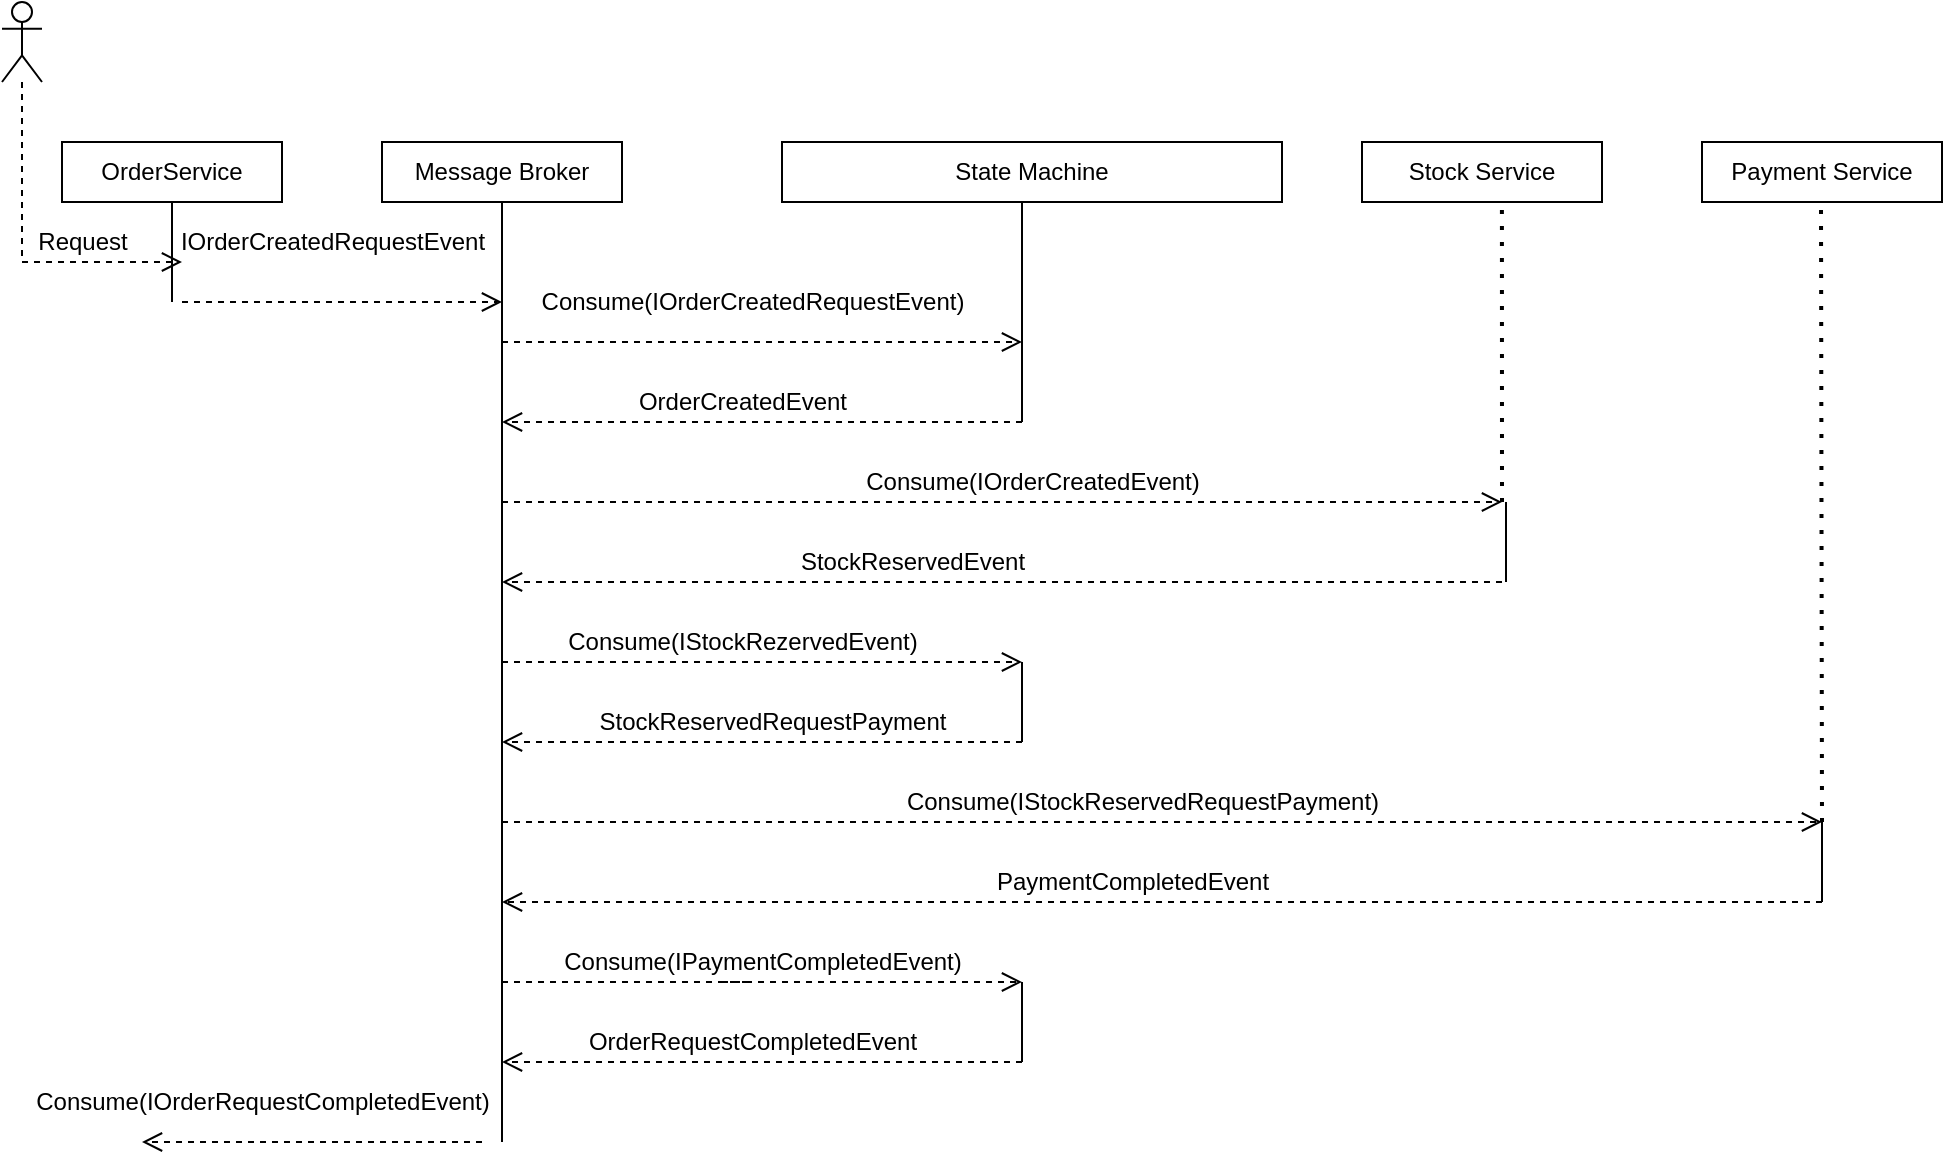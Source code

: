 <mxfile version="15.7.3" type="device"><diagram id="KO10QrXM8YNIYulE_ItY" name="Page-1"><mxGraphModel dx="1422" dy="1901" grid="1" gridSize="10" guides="1" tooltips="1" connect="1" arrows="1" fold="1" page="1" pageScale="1" pageWidth="827" pageHeight="1169" math="0" shadow="0"><root><mxCell id="0"/><mxCell id="1" parent="0"/><mxCell id="MaNSYaygc_abPKtl1fSf-1" value="OrderService" style="rounded=0;whiteSpace=wrap;html=1;" parent="1" vertex="1"><mxGeometry x="40" y="60" width="110" height="30" as="geometry"/></mxCell><mxCell id="MaNSYaygc_abPKtl1fSf-2" value="Message Broker" style="rounded=0;whiteSpace=wrap;html=1;" parent="1" vertex="1"><mxGeometry x="200" y="60" width="120" height="30" as="geometry"/></mxCell><mxCell id="MaNSYaygc_abPKtl1fSf-3" value="State Machine" style="rounded=0;whiteSpace=wrap;html=1;" parent="1" vertex="1"><mxGeometry x="400" y="60" width="250" height="30" as="geometry"/></mxCell><mxCell id="MaNSYaygc_abPKtl1fSf-4" value="Stock Service" style="rounded=0;whiteSpace=wrap;html=1;" parent="1" vertex="1"><mxGeometry x="690" y="60" width="120" height="30" as="geometry"/></mxCell><mxCell id="MaNSYaygc_abPKtl1fSf-6" value="" style="endArrow=none;html=1;rounded=0;entryX=0.5;entryY=1;entryDx=0;entryDy=0;" parent="1" target="MaNSYaygc_abPKtl1fSf-1" edge="1"><mxGeometry width="50" height="50" relative="1" as="geometry"><mxPoint x="95" y="140" as="sourcePoint"/><mxPoint x="440" y="260" as="targetPoint"/></mxGeometry></mxCell><mxCell id="MaNSYaygc_abPKtl1fSf-9" value="IOrderCreatedRequestEvent" style="text;html=1;align=center;verticalAlign=middle;resizable=0;points=[];autosize=1;strokeColor=none;fillColor=none;" parent="1" vertex="1"><mxGeometry x="90" y="100" width="170" height="20" as="geometry"/></mxCell><mxCell id="MaNSYaygc_abPKtl1fSf-10" value="" style="endArrow=none;html=1;rounded=0;entryX=0.5;entryY=1;entryDx=0;entryDy=0;" parent="1" target="MaNSYaygc_abPKtl1fSf-2" edge="1"><mxGeometry width="50" height="50" relative="1" as="geometry"><mxPoint x="260" y="560" as="sourcePoint"/><mxPoint x="440" y="260" as="targetPoint"/></mxGeometry></mxCell><mxCell id="MaNSYaygc_abPKtl1fSf-14" value="Request" style="text;html=1;align=center;verticalAlign=middle;resizable=0;points=[];autosize=1;strokeColor=none;fillColor=none;" parent="1" vertex="1"><mxGeometry x="20" y="100" width="60" height="20" as="geometry"/></mxCell><mxCell id="MaNSYaygc_abPKtl1fSf-16" value="Payment Service" style="rounded=0;whiteSpace=wrap;html=1;" parent="1" vertex="1"><mxGeometry x="860" y="60" width="120" height="30" as="geometry"/></mxCell><mxCell id="MaNSYaygc_abPKtl1fSf-17" value="Consume(IOrderCreatedRequestEvent)&lt;br&gt;" style="text;html=1;align=center;verticalAlign=middle;resizable=0;points=[];autosize=1;strokeColor=none;fillColor=none;" parent="1" vertex="1"><mxGeometry x="270" y="130" width="230" height="20" as="geometry"/></mxCell><mxCell id="MaNSYaygc_abPKtl1fSf-18" value="&lt;br&gt;" style="html=1;verticalAlign=bottom;endArrow=open;dashed=1;endSize=8;rounded=0;" parent="1" edge="1"><mxGeometry y="-10" relative="1" as="geometry"><mxPoint x="100" y="140" as="sourcePoint"/><mxPoint x="260" y="140" as="targetPoint"/><mxPoint as="offset"/></mxGeometry></mxCell><mxCell id="MaNSYaygc_abPKtl1fSf-19" value="&lt;br&gt;" style="html=1;verticalAlign=bottom;endArrow=open;dashed=1;endSize=8;rounded=0;" parent="1" edge="1"><mxGeometry y="-10" relative="1" as="geometry"><mxPoint x="520" y="200" as="sourcePoint"/><mxPoint x="260" y="200" as="targetPoint"/><mxPoint as="offset"/><Array as="points"><mxPoint x="419" y="200"/></Array></mxGeometry></mxCell><mxCell id="MaNSYaygc_abPKtl1fSf-20" value="&lt;br&gt;" style="html=1;verticalAlign=bottom;endArrow=open;dashed=1;endSize=8;rounded=0;" parent="1" edge="1"><mxGeometry y="-10" relative="1" as="geometry"><mxPoint x="260" y="160" as="sourcePoint"/><mxPoint x="520" y="160" as="targetPoint"/><mxPoint as="offset"/><Array as="points"><mxPoint x="370" y="160"/></Array></mxGeometry></mxCell><mxCell id="MaNSYaygc_abPKtl1fSf-21" value="" style="endArrow=none;html=1;rounded=0;" parent="1" edge="1"><mxGeometry width="50" height="50" relative="1" as="geometry"><mxPoint x="520" y="200" as="sourcePoint"/><mxPoint x="520" y="90" as="targetPoint"/></mxGeometry></mxCell><mxCell id="MaNSYaygc_abPKtl1fSf-22" value="&lt;br&gt;" style="html=1;verticalAlign=bottom;endArrow=open;dashed=1;endSize=8;rounded=0;" parent="1" edge="1"><mxGeometry y="-10" relative="1" as="geometry"><mxPoint x="260" y="240" as="sourcePoint"/><mxPoint x="760" y="240" as="targetPoint"/><mxPoint as="offset"/><Array as="points"/></mxGeometry></mxCell><mxCell id="MaNSYaygc_abPKtl1fSf-23" value="OrderCreatedEvent" style="text;html=1;align=center;verticalAlign=middle;resizable=0;points=[];autosize=1;strokeColor=none;fillColor=none;" parent="1" vertex="1"><mxGeometry x="320" y="180" width="120" height="20" as="geometry"/></mxCell><mxCell id="MaNSYaygc_abPKtl1fSf-24" value="&lt;br&gt;" style="html=1;verticalAlign=bottom;endArrow=open;dashed=1;endSize=8;rounded=0;" parent="1" edge="1"><mxGeometry y="-10" relative="1" as="geometry"><mxPoint x="760" y="280" as="sourcePoint"/><mxPoint x="260" y="280" as="targetPoint"/><mxPoint as="offset"/><Array as="points"><mxPoint x="560" y="280"/></Array></mxGeometry></mxCell><mxCell id="MaNSYaygc_abPKtl1fSf-25" value="Consume(IOrderCreatedEvent)" style="text;html=1;align=center;verticalAlign=middle;resizable=0;points=[];autosize=1;strokeColor=none;fillColor=none;" parent="1" vertex="1"><mxGeometry x="435" y="220" width="180" height="20" as="geometry"/></mxCell><mxCell id="MaNSYaygc_abPKtl1fSf-26" value="&lt;br&gt;" style="html=1;verticalAlign=bottom;endArrow=open;dashed=1;endSize=8;rounded=0;" parent="1" edge="1"><mxGeometry y="-10" relative="1" as="geometry"><mxPoint x="260" y="320" as="sourcePoint"/><mxPoint x="520" y="320" as="targetPoint"/><mxPoint as="offset"/><Array as="points"><mxPoint x="410" y="320"/></Array></mxGeometry></mxCell><mxCell id="MaNSYaygc_abPKtl1fSf-27" value="StockReservedEvent" style="text;html=1;align=center;verticalAlign=middle;resizable=0;points=[];autosize=1;strokeColor=none;fillColor=none;" parent="1" vertex="1"><mxGeometry x="400" y="260" width="130" height="20" as="geometry"/></mxCell><mxCell id="MaNSYaygc_abPKtl1fSf-28" value="" style="endArrow=none;html=1;rounded=0;" parent="1" edge="1"><mxGeometry width="50" height="50" relative="1" as="geometry"><mxPoint x="762" y="280" as="sourcePoint"/><mxPoint x="762" y="240" as="targetPoint"/></mxGeometry></mxCell><mxCell id="MaNSYaygc_abPKtl1fSf-29" value="&lt;br&gt;" style="html=1;verticalAlign=bottom;endArrow=open;dashed=1;endSize=8;rounded=0;" parent="1" edge="1"><mxGeometry y="-10" relative="1" as="geometry"><mxPoint x="520" y="360" as="sourcePoint"/><mxPoint x="260" y="360" as="targetPoint"/><mxPoint as="offset"/><Array as="points"><mxPoint x="370" y="360"/></Array></mxGeometry></mxCell><mxCell id="MaNSYaygc_abPKtl1fSf-30" value="Consume(IStockRezervedEvent)" style="text;html=1;align=center;verticalAlign=middle;resizable=0;points=[];autosize=1;strokeColor=none;fillColor=none;" parent="1" vertex="1"><mxGeometry x="285" y="300" width="190" height="20" as="geometry"/></mxCell><mxCell id="MaNSYaygc_abPKtl1fSf-31" value="" style="endArrow=none;html=1;rounded=0;" parent="1" edge="1"><mxGeometry width="50" height="50" relative="1" as="geometry"><mxPoint x="520" y="360" as="sourcePoint"/><mxPoint x="520" y="320" as="targetPoint"/></mxGeometry></mxCell><mxCell id="MaNSYaygc_abPKtl1fSf-32" value="StockReservedRequestPayment" style="text;html=1;align=center;verticalAlign=middle;resizable=0;points=[];autosize=1;strokeColor=none;fillColor=none;" parent="1" vertex="1"><mxGeometry x="300" y="340" width="190" height="20" as="geometry"/></mxCell><mxCell id="MaNSYaygc_abPKtl1fSf-33" value="&lt;br&gt;" style="html=1;verticalAlign=bottom;endArrow=open;dashed=1;endSize=8;rounded=0;" parent="1" edge="1"><mxGeometry y="-10" relative="1" as="geometry"><mxPoint x="260" y="400" as="sourcePoint"/><mxPoint x="920" y="400" as="targetPoint"/><mxPoint as="offset"/><Array as="points"><mxPoint x="870" y="400"/></Array></mxGeometry></mxCell><mxCell id="MaNSYaygc_abPKtl1fSf-34" value="" style="shape=umlLifeline;participant=umlActor;perimeter=lifelinePerimeter;whiteSpace=wrap;html=1;container=1;collapsible=0;recursiveResize=0;verticalAlign=top;spacingTop=36;outlineConnect=0;" parent="1" vertex="1"><mxGeometry x="10" y="-10" width="20" height="130" as="geometry"/></mxCell><mxCell id="MaNSYaygc_abPKtl1fSf-35" value="&lt;br&gt;" style="html=1;verticalAlign=bottom;endArrow=open;dashed=1;endSize=8;rounded=0;" parent="1" edge="1"><mxGeometry y="-10" relative="1" as="geometry"><mxPoint x="20" y="120" as="sourcePoint"/><mxPoint x="100" y="120" as="targetPoint"/><mxPoint as="offset"/></mxGeometry></mxCell><mxCell id="MaNSYaygc_abPKtl1fSf-36" value="Consume(IStockReservedRequestPayment)" style="text;html=1;align=center;verticalAlign=middle;resizable=0;points=[];autosize=1;strokeColor=none;fillColor=none;" parent="1" vertex="1"><mxGeometry x="455" y="380" width="250" height="20" as="geometry"/></mxCell><mxCell id="MaNSYaygc_abPKtl1fSf-37" value="" style="endArrow=none;html=1;rounded=0;" parent="1" edge="1"><mxGeometry width="50" height="50" relative="1" as="geometry"><mxPoint x="920" y="440" as="sourcePoint"/><mxPoint x="920" y="400" as="targetPoint"/></mxGeometry></mxCell><mxCell id="MaNSYaygc_abPKtl1fSf-38" value="&lt;br&gt;" style="html=1;verticalAlign=bottom;endArrow=open;dashed=1;endSize=8;rounded=0;" parent="1" edge="1"><mxGeometry y="-10" relative="1" as="geometry"><mxPoint x="920" y="440" as="sourcePoint"/><mxPoint x="260" y="440" as="targetPoint"/><mxPoint as="offset"/><Array as="points"/></mxGeometry></mxCell><mxCell id="MaNSYaygc_abPKtl1fSf-39" value="PaymentCompletedEvent" style="text;html=1;align=center;verticalAlign=middle;resizable=0;points=[];autosize=1;strokeColor=none;fillColor=none;" parent="1" vertex="1"><mxGeometry x="500" y="420" width="150" height="20" as="geometry"/></mxCell><mxCell id="MaNSYaygc_abPKtl1fSf-40" value="" style="endArrow=none;html=1;rounded=0;" parent="1" edge="1"><mxGeometry width="50" height="50" relative="1" as="geometry"><mxPoint x="520" y="520" as="sourcePoint"/><mxPoint x="520" y="480" as="targetPoint"/></mxGeometry></mxCell><mxCell id="MaNSYaygc_abPKtl1fSf-41" value="&lt;br&gt;" style="html=1;verticalAlign=bottom;endArrow=open;dashed=1;endSize=8;rounded=0;startArrow=none;" parent="1" edge="1"><mxGeometry y="-10" relative="1" as="geometry"><mxPoint x="370" y="480" as="sourcePoint"/><mxPoint x="520" y="480" as="targetPoint"/><mxPoint as="offset"/><Array as="points"/></mxGeometry></mxCell><mxCell id="MaNSYaygc_abPKtl1fSf-43" value="Consume(IPaymentCompletedEvent)" style="text;html=1;align=center;verticalAlign=middle;resizable=0;points=[];autosize=1;strokeColor=none;fillColor=none;" parent="1" vertex="1"><mxGeometry x="285" y="460" width="210" height="20" as="geometry"/></mxCell><mxCell id="MaNSYaygc_abPKtl1fSf-44" value="" style="html=1;verticalAlign=bottom;endArrow=none;dashed=1;endSize=8;rounded=0;" parent="1" edge="1"><mxGeometry y="-10" relative="1" as="geometry"><mxPoint x="260" y="480" as="sourcePoint"/><mxPoint x="385" y="480" as="targetPoint"/><mxPoint as="offset"/><Array as="points"/></mxGeometry></mxCell><mxCell id="MaNSYaygc_abPKtl1fSf-45" value="&lt;br&gt;" style="html=1;verticalAlign=bottom;endArrow=open;dashed=1;endSize=8;rounded=0;" parent="1" edge="1"><mxGeometry y="-10" relative="1" as="geometry"><mxPoint x="520" y="520" as="sourcePoint"/><mxPoint x="260" y="520" as="targetPoint"/><mxPoint as="offset"/><Array as="points"><mxPoint x="370" y="520"/></Array></mxGeometry></mxCell><mxCell id="MaNSYaygc_abPKtl1fSf-46" value="OrderRequestCompletedEvent" style="text;html=1;align=center;verticalAlign=middle;resizable=0;points=[];autosize=1;strokeColor=none;fillColor=none;" parent="1" vertex="1"><mxGeometry x="295" y="500" width="180" height="20" as="geometry"/></mxCell><mxCell id="MaNSYaygc_abPKtl1fSf-47" value="&lt;br&gt;" style="html=1;verticalAlign=bottom;endArrow=open;dashed=1;endSize=8;rounded=0;" parent="1" edge="1"><mxGeometry y="-10" relative="1" as="geometry"><mxPoint x="250" y="560" as="sourcePoint"/><mxPoint x="80" y="560" as="targetPoint"/><mxPoint as="offset"/></mxGeometry></mxCell><mxCell id="MaNSYaygc_abPKtl1fSf-48" value="Consume(IOrderRequestCompletedEvent)&lt;br&gt;" style="text;html=1;align=center;verticalAlign=middle;resizable=0;points=[];autosize=1;strokeColor=none;fillColor=none;" parent="1" vertex="1"><mxGeometry x="20" y="530" width="240" height="20" as="geometry"/></mxCell><mxCell id="LsgoWU7X1xzvJMp-YbHF-1" value="" style="endArrow=none;dashed=1;html=1;dashPattern=1 3;strokeWidth=2;rounded=0;entryX=0.583;entryY=1;entryDx=0;entryDy=0;entryPerimeter=0;" parent="1" target="MaNSYaygc_abPKtl1fSf-4" edge="1"><mxGeometry width="50" height="50" relative="1" as="geometry"><mxPoint x="760" y="240" as="sourcePoint"/><mxPoint x="670" y="240" as="targetPoint"/></mxGeometry></mxCell><mxCell id="LsgoWU7X1xzvJMp-YbHF-2" value="" style="endArrow=none;dashed=1;html=1;dashPattern=1 3;strokeWidth=2;rounded=0;entryX=0.583;entryY=1;entryDx=0;entryDy=0;entryPerimeter=0;" parent="1" edge="1"><mxGeometry width="50" height="50" relative="1" as="geometry"><mxPoint x="920" y="400" as="sourcePoint"/><mxPoint x="919.5" y="90" as="targetPoint"/></mxGeometry></mxCell></root></mxGraphModel></diagram></mxfile>